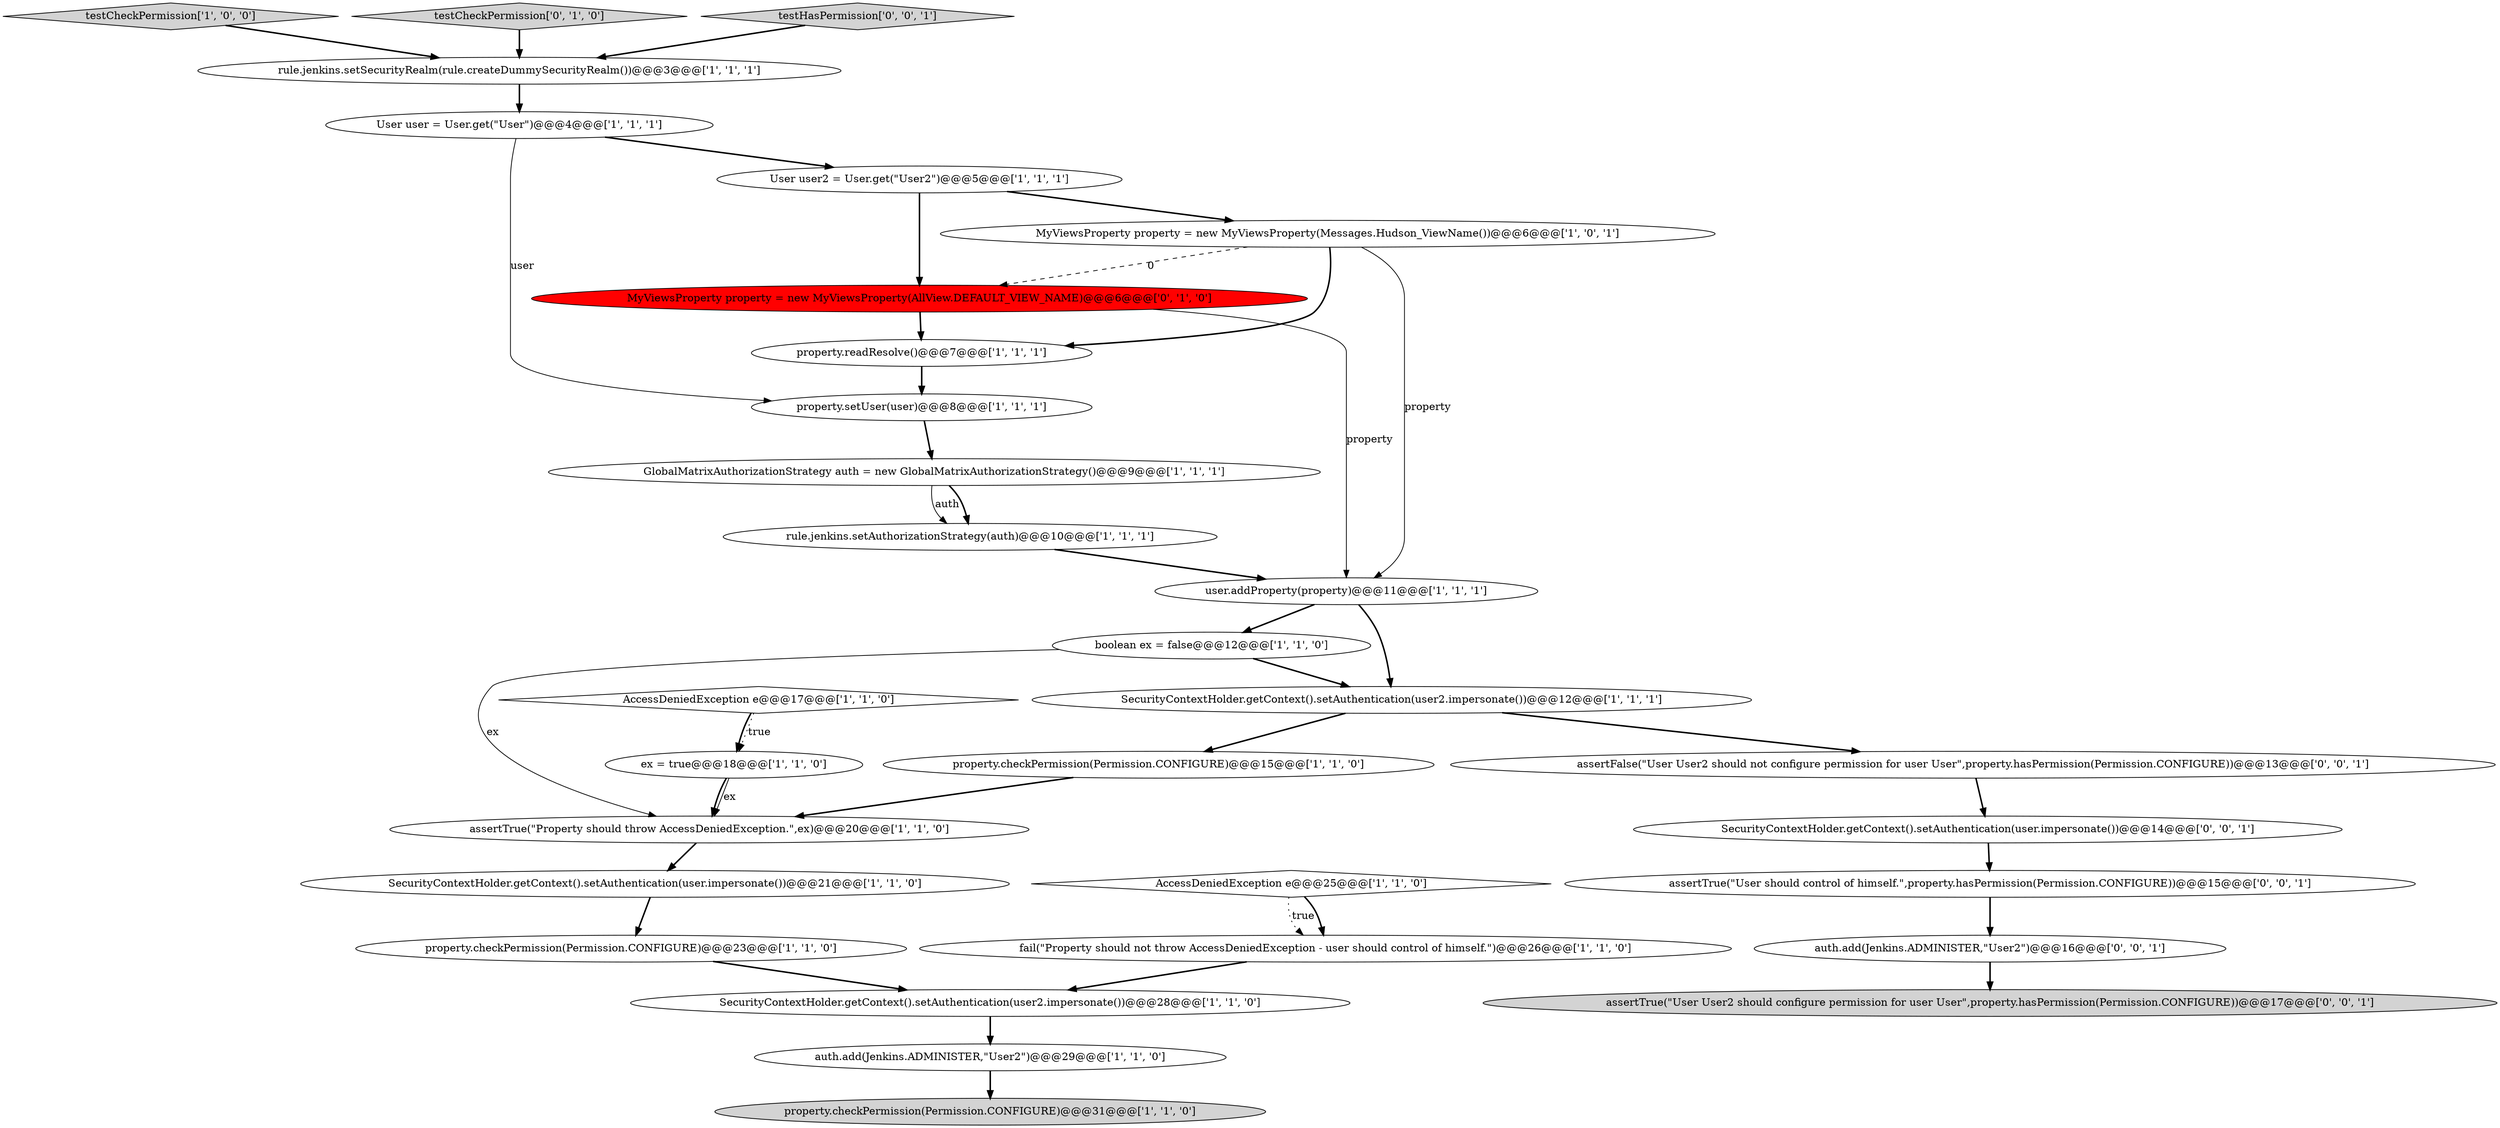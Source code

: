 digraph {
21 [style = filled, label = "rule.jenkins.setAuthorizationStrategy(auth)@@@10@@@['1', '1', '1']", fillcolor = white, shape = ellipse image = "AAA0AAABBB1BBB"];
3 [style = filled, label = "rule.jenkins.setSecurityRealm(rule.createDummySecurityRealm())@@@3@@@['1', '1', '1']", fillcolor = white, shape = ellipse image = "AAA0AAABBB1BBB"];
4 [style = filled, label = "auth.add(Jenkins.ADMINISTER,\"User2\")@@@29@@@['1', '1', '0']", fillcolor = white, shape = ellipse image = "AAA0AAABBB1BBB"];
26 [style = filled, label = "SecurityContextHolder.getContext().setAuthentication(user.impersonate())@@@14@@@['0', '0', '1']", fillcolor = white, shape = ellipse image = "AAA0AAABBB3BBB"];
20 [style = filled, label = "User user = User.get(\"User\")@@@4@@@['1', '1', '1']", fillcolor = white, shape = ellipse image = "AAA0AAABBB1BBB"];
18 [style = filled, label = "GlobalMatrixAuthorizationStrategy auth = new GlobalMatrixAuthorizationStrategy()@@@9@@@['1', '1', '1']", fillcolor = white, shape = ellipse image = "AAA0AAABBB1BBB"];
22 [style = filled, label = "testCheckPermission['1', '0', '0']", fillcolor = lightgray, shape = diamond image = "AAA0AAABBB1BBB"];
23 [style = filled, label = "testCheckPermission['0', '1', '0']", fillcolor = lightgray, shape = diamond image = "AAA0AAABBB2BBB"];
2 [style = filled, label = "property.checkPermission(Permission.CONFIGURE)@@@31@@@['1', '1', '0']", fillcolor = lightgray, shape = ellipse image = "AAA0AAABBB1BBB"];
10 [style = filled, label = "User user2 = User.get(\"User2\")@@@5@@@['1', '1', '1']", fillcolor = white, shape = ellipse image = "AAA0AAABBB1BBB"];
5 [style = filled, label = "boolean ex = false@@@12@@@['1', '1', '0']", fillcolor = white, shape = ellipse image = "AAA0AAABBB1BBB"];
29 [style = filled, label = "assertFalse(\"User User2 should not configure permission for user User\",property.hasPermission(Permission.CONFIGURE))@@@13@@@['0', '0', '1']", fillcolor = white, shape = ellipse image = "AAA0AAABBB3BBB"];
17 [style = filled, label = "property.readResolve()@@@7@@@['1', '1', '1']", fillcolor = white, shape = ellipse image = "AAA0AAABBB1BBB"];
14 [style = filled, label = "property.checkPermission(Permission.CONFIGURE)@@@23@@@['1', '1', '0']", fillcolor = white, shape = ellipse image = "AAA0AAABBB1BBB"];
24 [style = filled, label = "MyViewsProperty property = new MyViewsProperty(AllView.DEFAULT_VIEW_NAME)@@@6@@@['0', '1', '0']", fillcolor = red, shape = ellipse image = "AAA1AAABBB2BBB"];
25 [style = filled, label = "testHasPermission['0', '0', '1']", fillcolor = lightgray, shape = diamond image = "AAA0AAABBB3BBB"];
28 [style = filled, label = "assertTrue(\"User should control of himself.\",property.hasPermission(Permission.CONFIGURE))@@@15@@@['0', '0', '1']", fillcolor = white, shape = ellipse image = "AAA0AAABBB3BBB"];
1 [style = filled, label = "AccessDeniedException e@@@25@@@['1', '1', '0']", fillcolor = white, shape = diamond image = "AAA0AAABBB1BBB"];
13 [style = filled, label = "assertTrue(\"Property should throw AccessDeniedException.\",ex)@@@20@@@['1', '1', '0']", fillcolor = white, shape = ellipse image = "AAA0AAABBB1BBB"];
19 [style = filled, label = "SecurityContextHolder.getContext().setAuthentication(user2.impersonate())@@@12@@@['1', '1', '1']", fillcolor = white, shape = ellipse image = "AAA0AAABBB1BBB"];
7 [style = filled, label = "AccessDeniedException e@@@17@@@['1', '1', '0']", fillcolor = white, shape = diamond image = "AAA0AAABBB1BBB"];
6 [style = filled, label = "property.setUser(user)@@@8@@@['1', '1', '1']", fillcolor = white, shape = ellipse image = "AAA0AAABBB1BBB"];
30 [style = filled, label = "auth.add(Jenkins.ADMINISTER,\"User2\")@@@16@@@['0', '0', '1']", fillcolor = white, shape = ellipse image = "AAA0AAABBB3BBB"];
16 [style = filled, label = "MyViewsProperty property = new MyViewsProperty(Messages.Hudson_ViewName())@@@6@@@['1', '0', '1']", fillcolor = white, shape = ellipse image = "AAA0AAABBB1BBB"];
12 [style = filled, label = "ex = true@@@18@@@['1', '1', '0']", fillcolor = white, shape = ellipse image = "AAA0AAABBB1BBB"];
11 [style = filled, label = "fail(\"Property should not throw AccessDeniedException - user should control of himself.\")@@@26@@@['1', '1', '0']", fillcolor = white, shape = ellipse image = "AAA0AAABBB1BBB"];
27 [style = filled, label = "assertTrue(\"User User2 should configure permission for user User\",property.hasPermission(Permission.CONFIGURE))@@@17@@@['0', '0', '1']", fillcolor = lightgray, shape = ellipse image = "AAA0AAABBB3BBB"];
15 [style = filled, label = "SecurityContextHolder.getContext().setAuthentication(user.impersonate())@@@21@@@['1', '1', '0']", fillcolor = white, shape = ellipse image = "AAA0AAABBB1BBB"];
0 [style = filled, label = "user.addProperty(property)@@@11@@@['1', '1', '1']", fillcolor = white, shape = ellipse image = "AAA0AAABBB1BBB"];
9 [style = filled, label = "SecurityContextHolder.getContext().setAuthentication(user2.impersonate())@@@28@@@['1', '1', '0']", fillcolor = white, shape = ellipse image = "AAA0AAABBB1BBB"];
8 [style = filled, label = "property.checkPermission(Permission.CONFIGURE)@@@15@@@['1', '1', '0']", fillcolor = white, shape = ellipse image = "AAA0AAABBB1BBB"];
20->6 [style = solid, label="user"];
21->0 [style = bold, label=""];
15->14 [style = bold, label=""];
28->30 [style = bold, label=""];
17->6 [style = bold, label=""];
7->12 [style = bold, label=""];
0->19 [style = bold, label=""];
16->24 [style = dashed, label="0"];
6->18 [style = bold, label=""];
10->24 [style = bold, label=""];
19->29 [style = bold, label=""];
9->4 [style = bold, label=""];
1->11 [style = dotted, label="true"];
30->27 [style = bold, label=""];
25->3 [style = bold, label=""];
5->13 [style = solid, label="ex"];
24->0 [style = solid, label="property"];
23->3 [style = bold, label=""];
4->2 [style = bold, label=""];
16->17 [style = bold, label=""];
11->9 [style = bold, label=""];
19->8 [style = bold, label=""];
1->11 [style = bold, label=""];
7->12 [style = dotted, label="true"];
20->10 [style = bold, label=""];
29->26 [style = bold, label=""];
22->3 [style = bold, label=""];
5->19 [style = bold, label=""];
12->13 [style = bold, label=""];
16->0 [style = solid, label="property"];
3->20 [style = bold, label=""];
10->16 [style = bold, label=""];
24->17 [style = bold, label=""];
18->21 [style = solid, label="auth"];
14->9 [style = bold, label=""];
13->15 [style = bold, label=""];
26->28 [style = bold, label=""];
18->21 [style = bold, label=""];
12->13 [style = solid, label="ex"];
8->13 [style = bold, label=""];
0->5 [style = bold, label=""];
}
